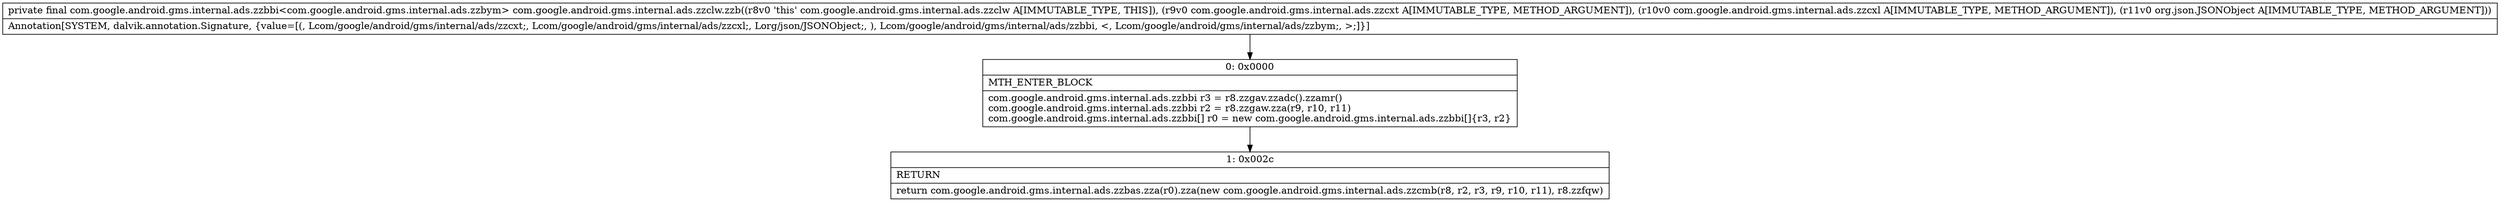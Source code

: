 digraph "CFG forcom.google.android.gms.internal.ads.zzclw.zzb(Lcom\/google\/android\/gms\/internal\/ads\/zzcxt;Lcom\/google\/android\/gms\/internal\/ads\/zzcxl;Lorg\/json\/JSONObject;)Lcom\/google\/android\/gms\/internal\/ads\/zzbbi;" {
Node_0 [shape=record,label="{0\:\ 0x0000|MTH_ENTER_BLOCK\l|com.google.android.gms.internal.ads.zzbbi r3 = r8.zzgav.zzadc().zzamr()\lcom.google.android.gms.internal.ads.zzbbi r2 = r8.zzgaw.zza(r9, r10, r11)\lcom.google.android.gms.internal.ads.zzbbi[] r0 = new com.google.android.gms.internal.ads.zzbbi[]\{r3, r2\}\l}"];
Node_1 [shape=record,label="{1\:\ 0x002c|RETURN\l|return com.google.android.gms.internal.ads.zzbas.zza(r0).zza(new com.google.android.gms.internal.ads.zzcmb(r8, r2, r3, r9, r10, r11), r8.zzfqw)\l}"];
MethodNode[shape=record,label="{private final com.google.android.gms.internal.ads.zzbbi\<com.google.android.gms.internal.ads.zzbym\> com.google.android.gms.internal.ads.zzclw.zzb((r8v0 'this' com.google.android.gms.internal.ads.zzclw A[IMMUTABLE_TYPE, THIS]), (r9v0 com.google.android.gms.internal.ads.zzcxt A[IMMUTABLE_TYPE, METHOD_ARGUMENT]), (r10v0 com.google.android.gms.internal.ads.zzcxl A[IMMUTABLE_TYPE, METHOD_ARGUMENT]), (r11v0 org.json.JSONObject A[IMMUTABLE_TYPE, METHOD_ARGUMENT]))  | Annotation[SYSTEM, dalvik.annotation.Signature, \{value=[(, Lcom\/google\/android\/gms\/internal\/ads\/zzcxt;, Lcom\/google\/android\/gms\/internal\/ads\/zzcxl;, Lorg\/json\/JSONObject;, ), Lcom\/google\/android\/gms\/internal\/ads\/zzbbi, \<, Lcom\/google\/android\/gms\/internal\/ads\/zzbym;, \>;]\}]\l}"];
MethodNode -> Node_0;
Node_0 -> Node_1;
}

